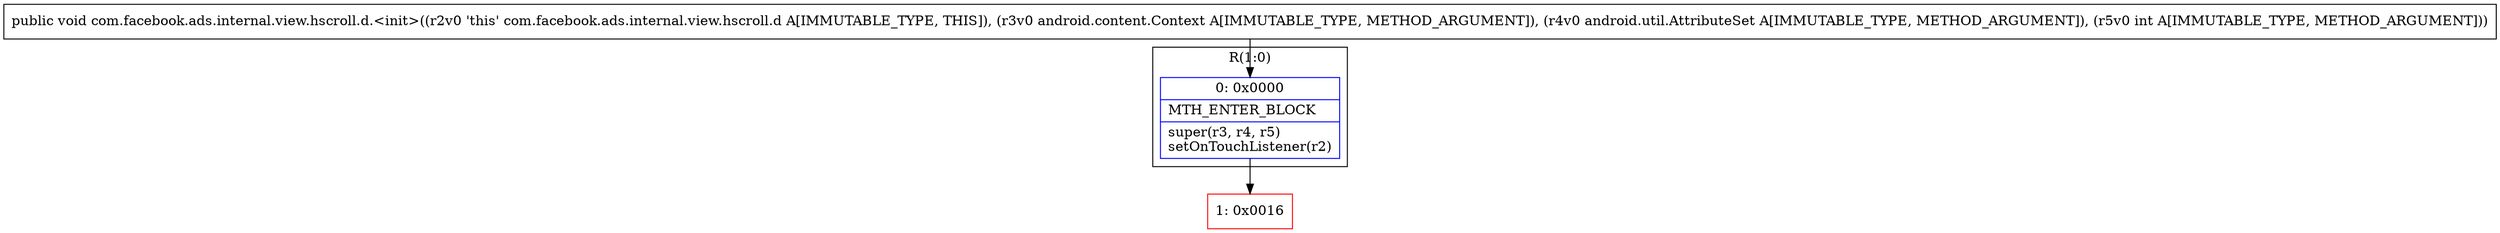 digraph "CFG forcom.facebook.ads.internal.view.hscroll.d.\<init\>(Landroid\/content\/Context;Landroid\/util\/AttributeSet;I)V" {
subgraph cluster_Region_1508786885 {
label = "R(1:0)";
node [shape=record,color=blue];
Node_0 [shape=record,label="{0\:\ 0x0000|MTH_ENTER_BLOCK\l|super(r3, r4, r5)\lsetOnTouchListener(r2)\l}"];
}
Node_1 [shape=record,color=red,label="{1\:\ 0x0016}"];
MethodNode[shape=record,label="{public void com.facebook.ads.internal.view.hscroll.d.\<init\>((r2v0 'this' com.facebook.ads.internal.view.hscroll.d A[IMMUTABLE_TYPE, THIS]), (r3v0 android.content.Context A[IMMUTABLE_TYPE, METHOD_ARGUMENT]), (r4v0 android.util.AttributeSet A[IMMUTABLE_TYPE, METHOD_ARGUMENT]), (r5v0 int A[IMMUTABLE_TYPE, METHOD_ARGUMENT])) }"];
MethodNode -> Node_0;
Node_0 -> Node_1;
}


